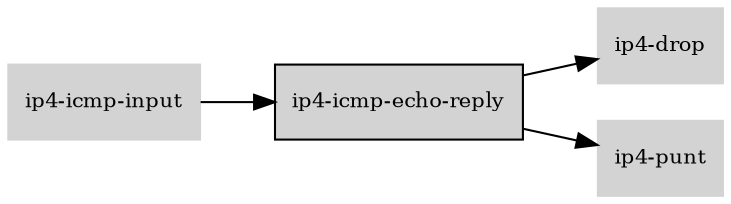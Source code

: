 digraph "ip4_icmp_echo_reply_subgraph" {
  rankdir=LR;
  node [shape=box, style=filled, fontsize=10, color=lightgray, fontcolor=black, fillcolor=lightgray];
  "ip4-icmp-echo-reply" [color=black, fontcolor=black, fillcolor=lightgray];
  edge [fontsize=8];
  "ip4-icmp-echo-reply" -> "ip4-drop";
  "ip4-icmp-echo-reply" -> "ip4-punt";
  "ip4-icmp-input" -> "ip4-icmp-echo-reply";
}
